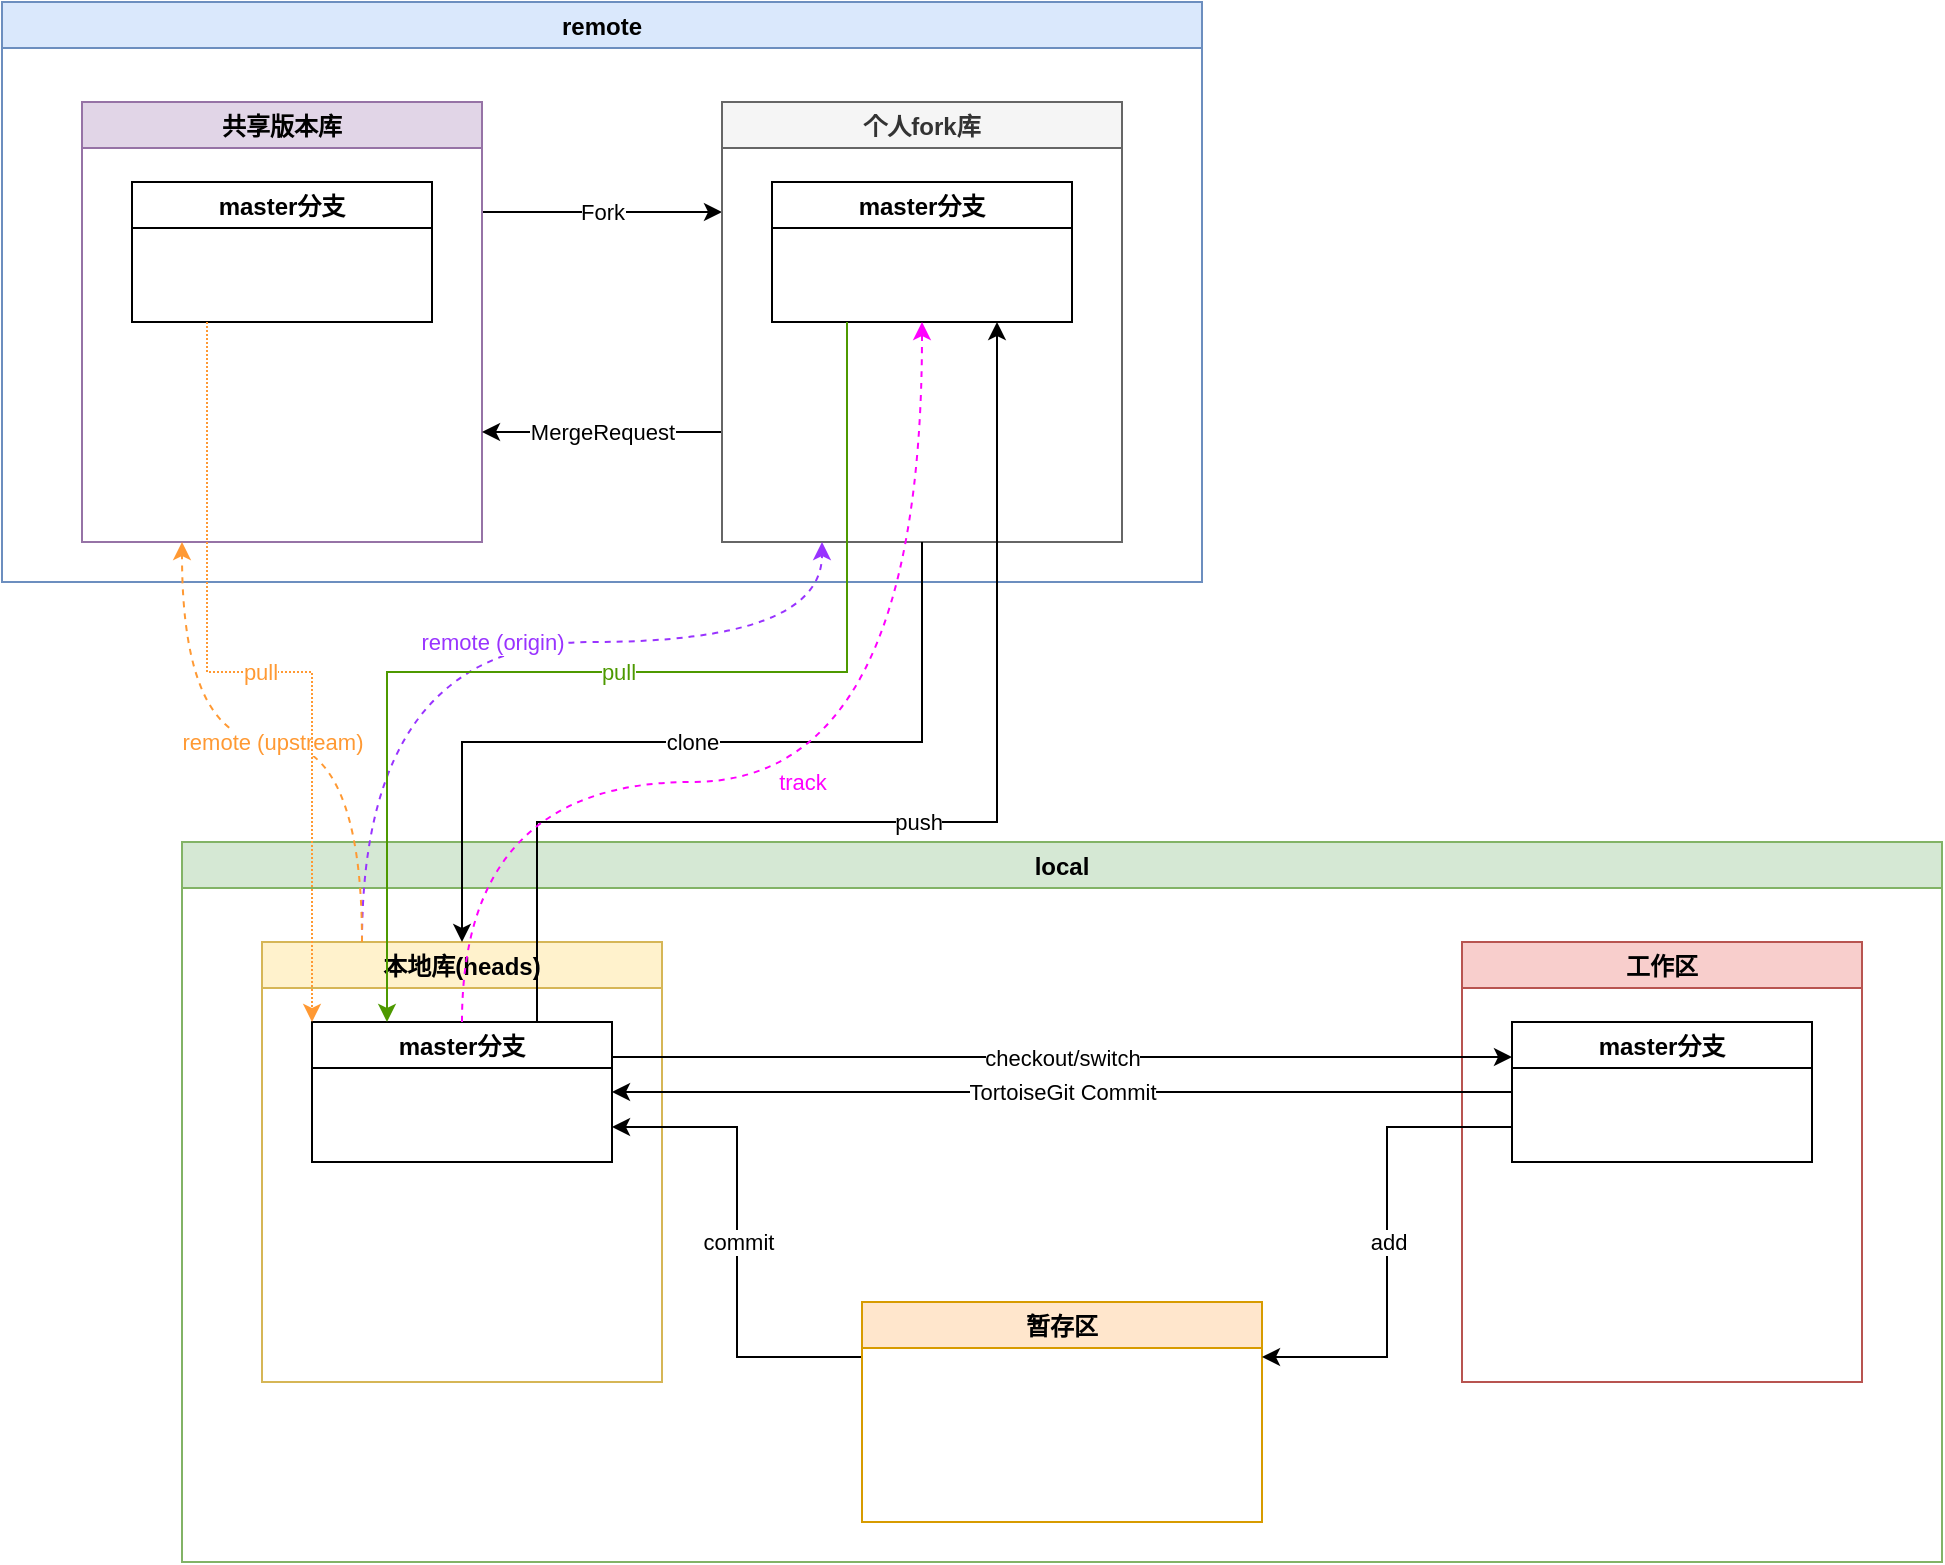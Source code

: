 <mxfile version="16.1.0" type="github">
  <diagram id="NaEb7eJQa-QKAy5xCqQO" name="首次">
    <mxGraphModel dx="1422" dy="762" grid="1" gridSize="10" guides="1" tooltips="1" connect="1" arrows="1" fold="1" page="1" pageScale="1" pageWidth="1169" pageHeight="827" math="0" shadow="0">
      <root>
        <mxCell id="0" />
        <mxCell id="1" parent="0" />
        <mxCell id="h9Qk-xgom7_sQPxiCuEm-5" value="remote" style="swimlane;fillColor=#dae8fc;strokeColor=#6c8ebf;" vertex="1" parent="1">
          <mxGeometry x="80" y="40" width="600" height="290" as="geometry">
            <mxRectangle x="270" y="60" width="130" height="23" as="alternateBounds" />
          </mxGeometry>
        </mxCell>
        <mxCell id="h9Qk-xgom7_sQPxiCuEm-9" value="Fork" style="edgeStyle=orthogonalEdgeStyle;rounded=0;orthogonalLoop=1;jettySize=auto;html=1;exitX=1;exitY=0.25;exitDx=0;exitDy=0;entryX=0;entryY=0.25;entryDx=0;entryDy=0;" edge="1" parent="h9Qk-xgom7_sQPxiCuEm-5" source="h9Qk-xgom7_sQPxiCuEm-7" target="h9Qk-xgom7_sQPxiCuEm-8">
          <mxGeometry relative="1" as="geometry" />
        </mxCell>
        <mxCell id="h9Qk-xgom7_sQPxiCuEm-7" value="共享版本库" style="swimlane;fillColor=#e1d5e7;strokeColor=#9673a6;" vertex="1" parent="h9Qk-xgom7_sQPxiCuEm-5">
          <mxGeometry x="40" y="50" width="200" height="220" as="geometry" />
        </mxCell>
        <mxCell id="h9Qk-xgom7_sQPxiCuEm-12" value="master分支" style="swimlane;" vertex="1" parent="h9Qk-xgom7_sQPxiCuEm-7">
          <mxGeometry x="25" y="40" width="150" height="70" as="geometry" />
        </mxCell>
        <mxCell id="h9Qk-xgom7_sQPxiCuEm-10" value="MergeRequest" style="edgeStyle=orthogonalEdgeStyle;rounded=0;orthogonalLoop=1;jettySize=auto;html=1;exitX=0;exitY=0.75;exitDx=0;exitDy=0;entryX=1;entryY=0.75;entryDx=0;entryDy=0;" edge="1" parent="h9Qk-xgom7_sQPxiCuEm-5" source="h9Qk-xgom7_sQPxiCuEm-8" target="h9Qk-xgom7_sQPxiCuEm-7">
          <mxGeometry relative="1" as="geometry" />
        </mxCell>
        <mxCell id="h9Qk-xgom7_sQPxiCuEm-8" value="个人fork库" style="swimlane;fillColor=#f5f5f5;strokeColor=#666666;fontColor=#333333;" vertex="1" parent="h9Qk-xgom7_sQPxiCuEm-5">
          <mxGeometry x="360" y="50" width="200" height="220" as="geometry" />
        </mxCell>
        <mxCell id="h9Qk-xgom7_sQPxiCuEm-14" value="master分支" style="swimlane;" vertex="1" parent="h9Qk-xgom7_sQPxiCuEm-8">
          <mxGeometry x="25" y="40" width="150" height="70" as="geometry" />
        </mxCell>
        <mxCell id="h9Qk-xgom7_sQPxiCuEm-6" value="local" style="swimlane;fillColor=#d5e8d4;strokeColor=#82b366;" vertex="1" parent="1">
          <mxGeometry x="170" y="460" width="880" height="360" as="geometry">
            <mxRectangle x="270" y="60" width="130" height="23" as="alternateBounds" />
          </mxGeometry>
        </mxCell>
        <mxCell id="h9Qk-xgom7_sQPxiCuEm-15" value="本地库(heads)" style="swimlane;fillColor=#fff2cc;strokeColor=#d6b656;" vertex="1" parent="h9Qk-xgom7_sQPxiCuEm-6">
          <mxGeometry x="40" y="50" width="200" height="220" as="geometry" />
        </mxCell>
        <mxCell id="h9Qk-xgom7_sQPxiCuEm-16" value="master分支" style="swimlane;" vertex="1" parent="h9Qk-xgom7_sQPxiCuEm-15">
          <mxGeometry x="25" y="40" width="150" height="70" as="geometry" />
        </mxCell>
        <mxCell id="h9Qk-xgom7_sQPxiCuEm-17" value="工作区" style="swimlane;fillColor=#f8cecc;strokeColor=#b85450;" vertex="1" parent="h9Qk-xgom7_sQPxiCuEm-6">
          <mxGeometry x="640" y="50" width="200" height="220" as="geometry" />
        </mxCell>
        <mxCell id="h9Qk-xgom7_sQPxiCuEm-18" value="master分支" style="swimlane;" vertex="1" parent="h9Qk-xgom7_sQPxiCuEm-17">
          <mxGeometry x="25" y="40" width="150" height="70" as="geometry" />
        </mxCell>
        <mxCell id="h9Qk-xgom7_sQPxiCuEm-21" value="checkout/switch" style="edgeStyle=orthogonalEdgeStyle;rounded=0;orthogonalLoop=1;jettySize=auto;html=1;exitX=1;exitY=0.25;exitDx=0;exitDy=0;entryX=0;entryY=0.25;entryDx=0;entryDy=0;" edge="1" parent="h9Qk-xgom7_sQPxiCuEm-6" source="h9Qk-xgom7_sQPxiCuEm-16" target="h9Qk-xgom7_sQPxiCuEm-18">
          <mxGeometry relative="1" as="geometry" />
        </mxCell>
        <mxCell id="h9Qk-xgom7_sQPxiCuEm-27" value="commit" style="edgeStyle=orthogonalEdgeStyle;rounded=0;orthogonalLoop=1;jettySize=auto;html=1;exitX=0;exitY=0.25;exitDx=0;exitDy=0;entryX=1;entryY=0.75;entryDx=0;entryDy=0;" edge="1" parent="h9Qk-xgom7_sQPxiCuEm-6" source="h9Qk-xgom7_sQPxiCuEm-24" target="h9Qk-xgom7_sQPxiCuEm-16">
          <mxGeometry relative="1" as="geometry" />
        </mxCell>
        <mxCell id="h9Qk-xgom7_sQPxiCuEm-24" value="暂存区" style="swimlane;fillColor=#ffe6cc;strokeColor=#d79b00;" vertex="1" parent="h9Qk-xgom7_sQPxiCuEm-6">
          <mxGeometry x="340" y="230" width="200" height="110" as="geometry" />
        </mxCell>
        <mxCell id="h9Qk-xgom7_sQPxiCuEm-26" value="add" style="edgeStyle=orthogonalEdgeStyle;rounded=0;orthogonalLoop=1;jettySize=auto;html=1;exitX=0;exitY=0.75;exitDx=0;exitDy=0;entryX=1;entryY=0.25;entryDx=0;entryDy=0;" edge="1" parent="h9Qk-xgom7_sQPxiCuEm-6" source="h9Qk-xgom7_sQPxiCuEm-18" target="h9Qk-xgom7_sQPxiCuEm-24">
          <mxGeometry relative="1" as="geometry" />
        </mxCell>
        <mxCell id="h9Qk-xgom7_sQPxiCuEm-28" value="TortoiseGit Commit" style="edgeStyle=orthogonalEdgeStyle;rounded=0;orthogonalLoop=1;jettySize=auto;html=1;exitX=0;exitY=0.5;exitDx=0;exitDy=0;entryX=1;entryY=0.5;entryDx=0;entryDy=0;" edge="1" parent="h9Qk-xgom7_sQPxiCuEm-6" source="h9Qk-xgom7_sQPxiCuEm-18" target="h9Qk-xgom7_sQPxiCuEm-16">
          <mxGeometry relative="1" as="geometry" />
        </mxCell>
        <mxCell id="h9Qk-xgom7_sQPxiCuEm-19" value="clone" style="edgeStyle=orthogonalEdgeStyle;rounded=0;orthogonalLoop=1;jettySize=auto;html=1;exitX=0.5;exitY=1;exitDx=0;exitDy=0;entryX=0.5;entryY=0;entryDx=0;entryDy=0;" edge="1" parent="1" source="h9Qk-xgom7_sQPxiCuEm-8" target="h9Qk-xgom7_sQPxiCuEm-15">
          <mxGeometry relative="1" as="geometry" />
        </mxCell>
        <mxCell id="h9Qk-xgom7_sQPxiCuEm-29" value="push" style="edgeStyle=orthogonalEdgeStyle;rounded=0;orthogonalLoop=1;jettySize=auto;html=1;exitX=0.75;exitY=0;exitDx=0;exitDy=0;entryX=0.75;entryY=1;entryDx=0;entryDy=0;" edge="1" parent="1" source="h9Qk-xgom7_sQPxiCuEm-16" target="h9Qk-xgom7_sQPxiCuEm-14">
          <mxGeometry relative="1" as="geometry">
            <Array as="points">
              <mxPoint x="348" y="450" />
              <mxPoint x="578" y="450" />
            </Array>
          </mxGeometry>
        </mxCell>
        <mxCell id="h9Qk-xgom7_sQPxiCuEm-30" value="track" style="edgeStyle=orthogonalEdgeStyle;rounded=0;orthogonalLoop=1;jettySize=auto;html=1;exitX=0.5;exitY=0;exitDx=0;exitDy=0;entryX=0.5;entryY=1;entryDx=0;entryDy=0;curved=1;dashed=1;strokeColor=#FF00FF;fontColor=#FF00FF;" edge="1" parent="1" source="h9Qk-xgom7_sQPxiCuEm-16" target="h9Qk-xgom7_sQPxiCuEm-14">
          <mxGeometry relative="1" as="geometry">
            <Array as="points">
              <mxPoint x="310" y="430" />
              <mxPoint x="540" y="430" />
            </Array>
          </mxGeometry>
        </mxCell>
        <mxCell id="h9Qk-xgom7_sQPxiCuEm-31" value="remote (origin)" style="edgeStyle=orthogonalEdgeStyle;curved=1;rounded=0;orthogonalLoop=1;jettySize=auto;html=1;exitX=0.25;exitY=0;exitDx=0;exitDy=0;entryX=0.25;entryY=1;entryDx=0;entryDy=0;dashed=1;fontColor=#9933FF;strokeColor=#9933FF;" edge="1" parent="1" source="h9Qk-xgom7_sQPxiCuEm-15" target="h9Qk-xgom7_sQPxiCuEm-8">
          <mxGeometry relative="1" as="geometry">
            <Array as="points">
              <mxPoint x="260" y="360" />
              <mxPoint x="490" y="360" />
            </Array>
          </mxGeometry>
        </mxCell>
        <mxCell id="TY06mK8Hf2Zfy8b0EDp1-1" value="pull" style="edgeStyle=orthogonalEdgeStyle;rounded=0;orthogonalLoop=1;jettySize=auto;html=1;exitX=0.25;exitY=1;exitDx=0;exitDy=0;entryX=0.25;entryY=0;entryDx=0;entryDy=0;fontColor=#4D9900;strokeColor=#4D9900;" edge="1" parent="1" source="h9Qk-xgom7_sQPxiCuEm-14" target="h9Qk-xgom7_sQPxiCuEm-16">
          <mxGeometry relative="1" as="geometry" />
        </mxCell>
        <mxCell id="TY06mK8Hf2Zfy8b0EDp1-2" value="remote (upstream)" style="edgeStyle=orthogonalEdgeStyle;curved=1;rounded=0;orthogonalLoop=1;jettySize=auto;html=1;exitX=0.25;exitY=0;exitDx=0;exitDy=0;entryX=0.25;entryY=1;entryDx=0;entryDy=0;dashed=1;fontColor=#FF9933;strokeColor=#FF9933;" edge="1" parent="1" source="h9Qk-xgom7_sQPxiCuEm-15" target="h9Qk-xgom7_sQPxiCuEm-7">
          <mxGeometry relative="1" as="geometry">
            <mxPoint x="180" y="500" as="sourcePoint" />
            <mxPoint x="500" y="320" as="targetPoint" />
          </mxGeometry>
        </mxCell>
        <mxCell id="24bbbrxol6SigXeEiczf-1" value="pull" style="edgeStyle=orthogonalEdgeStyle;rounded=0;orthogonalLoop=1;jettySize=auto;html=1;exitX=0.25;exitY=1;exitDx=0;exitDy=0;entryX=0;entryY=0;entryDx=0;entryDy=0;dashed=1;dashPattern=1 1;fontColor=#FF9933;strokeColor=#FF9933;" edge="1" parent="1" source="h9Qk-xgom7_sQPxiCuEm-12" target="h9Qk-xgom7_sQPxiCuEm-16">
          <mxGeometry relative="1" as="geometry" />
        </mxCell>
      </root>
    </mxGraphModel>
  </diagram>
</mxfile>
